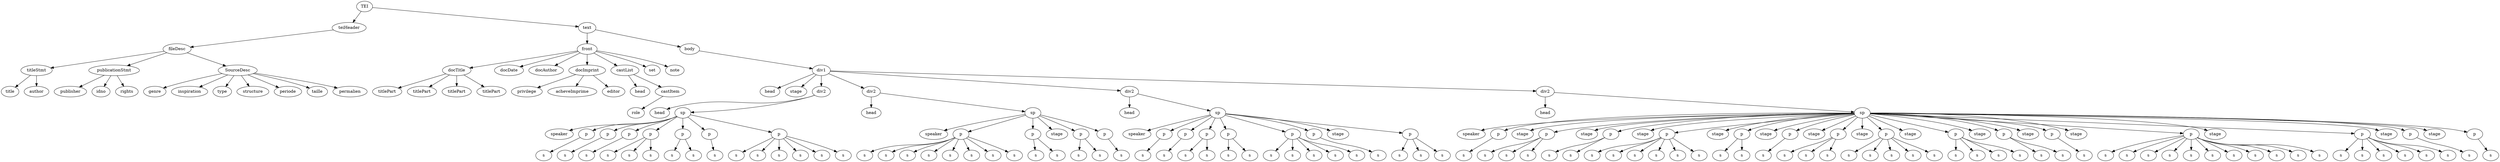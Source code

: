 digraph Tree {
	"t0" [label = "TEI"];
	"t1" [label = "teiHeader"];
	"t2" [label = "fileDesc"];
	"t3" [label = "titleStmt"];
	"t4" [label = "title"];
	"t5" [label = "author"];
	"t6" [label = "publicationStmt"];
	"t7" [label = "publisher"];
	"t8" [label = "idno"];
	"t9" [label = "rights"];
	"t10" [label = "SourceDesc"];
	"t11" [label = "genre"];
	"t12" [label = "inspiration"];
	"t13" [label = "type"];
	"t14" [label = "structure"];
	"t15" [label = "periode"];
	"t16" [label = "taille"];
	"t17" [label = "permalien"];
	"t18" [label = "text"];
	"t19" [label = "front"];
	"t20" [label = "docTitle"];
	"t21" [label = "titlePart"];
	"t22" [label = "titlePart"];
	"t23" [label = "titlePart"];
	"t24" [label = "titlePart"];
	"t25" [label = "docDate"];
	"t26" [label = "docAuthor"];
	"t27" [label = "docImprint"];
	"t28" [label = "privilege"];
	"t29" [label = "acheveImprime"];
	"t30" [label = "editor"];
	"t31" [label = "castList"];
	"t32" [label = "head"];
	"t33" [label = "castItem"];
	"t34" [label = "role"];
	"t35" [label = "set"];
	"t36" [label = "note"];
	"t37" [label = "body"];
	"t38" [label = "div1"];
	"t39" [label = "head"];
	"t40" [label = "stage"];
	"t41" [label = "div2"];
	"t42" [label = "head"];
	"t43" [label = "sp"];
	"t44" [label = "speaker"];
	"t45" [label = "p"];
	"t46" [label = "s"];
	"t47" [label = "p"];
	"t48" [label = "s"];
	"t49" [label = "p"];
	"t50" [label = "s"];
	"t51" [label = "p"];
	"t52" [label = "s"];
	"t53" [label = "s"];
	"t54" [label = "s"];
	"t55" [label = "p"];
	"t56" [label = "s"];
	"t57" [label = "s"];
	"t58" [label = "p"];
	"t59" [label = "s"];
	"t60" [label = "p"];
	"t61" [label = "s"];
	"t62" [label = "s"];
	"t63" [label = "s"];
	"t64" [label = "s"];
	"t65" [label = "s"];
	"t66" [label = "s"];
	"t67" [label = "div2"];
	"t68" [label = "head"];
	"t69" [label = "sp"];
	"t70" [label = "speaker"];
	"t71" [label = "p"];
	"t72" [label = "s"];
	"t73" [label = "s"];
	"t74" [label = "s"];
	"t75" [label = "s"];
	"t76" [label = "s"];
	"t77" [label = "s"];
	"t78" [label = "s"];
	"t79" [label = "s"];
	"t80" [label = "p"];
	"t81" [label = "s"];
	"t82" [label = "s"];
	"t83" [label = "stage"];
	"t84" [label = "p"];
	"t85" [label = "s"];
	"t86" [label = "s"];
	"t87" [label = "p"];
	"t88" [label = "s"];
	"t89" [label = "div2"];
	"t90" [label = "head"];
	"t91" [label = "sp"];
	"t92" [label = "speaker"];
	"t93" [label = "p"];
	"t94" [label = "s"];
	"t95" [label = "p"];
	"t96" [label = "s"];
	"t97" [label = "p"];
	"t98" [label = "s"];
	"t99" [label = "s"];
	"t100" [label = "p"];
	"t101" [label = "s"];
	"t102" [label = "s"];
	"t103" [label = "p"];
	"t104" [label = "s"];
	"t105" [label = "s"];
	"t106" [label = "s"];
	"t107" [label = "s"];
	"t108" [label = "s"];
	"t109" [label = "p"];
	"t110" [label = "s"];
	"t111" [label = "stage"];
	"t112" [label = "p"];
	"t113" [label = "s"];
	"t114" [label = "s"];
	"t115" [label = "s"];
	"t116" [label = "div2"];
	"t117" [label = "head"];
	"t118" [label = "sp"];
	"t119" [label = "speaker"];
	"t120" [label = "p"];
	"t121" [label = "s"];
	"t122" [label = "stage"];
	"t123" [label = "p"];
	"t124" [label = "s"];
	"t125" [label = "s"];
	"t126" [label = "s"];
	"t127" [label = "stage"];
	"t128" [label = "p"];
	"t129" [label = "s"];
	"t130" [label = "s"];
	"t131" [label = "stage"];
	"t132" [label = "p"];
	"t133" [label = "s"];
	"t134" [label = "s"];
	"t135" [label = "s"];
	"t136" [label = "s"];
	"t137" [label = "s"];
	"t138" [label = "s"];
	"t139" [label = "stage"];
	"t140" [label = "p"];
	"t141" [label = "s"];
	"t142" [label = "s"];
	"t143" [label = "stage"];
	"t144" [label = "p"];
	"t145" [label = "s"];
	"t146" [label = "stage"];
	"t147" [label = "p"];
	"t148" [label = "s"];
	"t149" [label = "s"];
	"t150" [label = "s"];
	"t151" [label = "stage"];
	"t152" [label = "p"];
	"t153" [label = "s"];
	"t154" [label = "s"];
	"t155" [label = "s"];
	"t156" [label = "s"];
	"t157" [label = "s"];
	"t158" [label = "stage"];
	"t159" [label = "p"];
	"t160" [label = "s"];
	"t161" [label = "s"];
	"t162" [label = "s"];
	"t163" [label = "s"];
	"t164" [label = "stage"];
	"t165" [label = "p"];
	"t166" [label = "s"];
	"t167" [label = "s"];
	"t168" [label = "stage"];
	"t169" [label = "p"];
	"t170" [label = "s"];
	"t171" [label = "stage"];
	"t172" [label = "p"];
	"t173" [label = "s"];
	"t174" [label = "s"];
	"t175" [label = "s"];
	"t176" [label = "s"];
	"t177" [label = "s"];
	"t178" [label = "s"];
	"t179" [label = "s"];
	"t180" [label = "s"];
	"t181" [label = "s"];
	"t182" [label = "s"];
	"t183" [label = "s"];
	"t184" [label = "stage"];
	"t185" [label = "p"];
	"t186" [label = "s"];
	"t187" [label = "s"];
	"t188" [label = "s"];
	"t189" [label = "s"];
	"t190" [label = "s"];
	"t191" [label = "s"];
	"t192" [label = "stage"];
	"t193" [label = "p"];
	"t194" [label = "s"];
	"t195" [label = "stage"];
	"t196" [label = "p"];
	"t197" [label = "s"];
	"t0" -> "t1";
	"t1" -> "t2";
	"t2" -> "t3";
	"t3" -> "t4";
	"t3" -> "t5";
	"t2" -> "t6";
	"t6" -> "t7";
	"t6" -> "t8";
	"t6" -> "t9";
	"t2" -> "t10";
	"t10" -> "t11";
	"t10" -> "t12";
	"t10" -> "t13";
	"t10" -> "t14";
	"t10" -> "t15";
	"t10" -> "t16";
	"t10" -> "t17";
	"t0" -> "t18";
	"t18" -> "t19";
	"t19" -> "t20";
	"t20" -> "t21";
	"t20" -> "t22";
	"t20" -> "t23";
	"t20" -> "t24";
	"t19" -> "t25";
	"t19" -> "t26";
	"t19" -> "t27";
	"t27" -> "t28";
	"t27" -> "t29";
	"t27" -> "t30";
	"t19" -> "t31";
	"t31" -> "t32";
	"t31" -> "t33";
	"t33" -> "t34";
	"t19" -> "t35";
	"t19" -> "t36";
	"t18" -> "t37";
	"t37" -> "t38";
	"t38" -> "t39";
	"t38" -> "t40";
	"t38" -> "t41";
	"t41" -> "t42";
	"t41" -> "t43";
	"t43" -> "t44";
	"t43" -> "t45";
	"t45" -> "t46";
	"t43" -> "t47";
	"t47" -> "t48";
	"t43" -> "t49";
	"t49" -> "t50";
	"t43" -> "t51";
	"t51" -> "t52";
	"t51" -> "t53";
	"t51" -> "t54";
	"t43" -> "t55";
	"t55" -> "t56";
	"t55" -> "t57";
	"t43" -> "t58";
	"t58" -> "t59";
	"t43" -> "t60";
	"t60" -> "t61";
	"t60" -> "t62";
	"t60" -> "t63";
	"t60" -> "t64";
	"t60" -> "t65";
	"t60" -> "t66";
	"t38" -> "t67";
	"t67" -> "t68";
	"t67" -> "t69";
	"t69" -> "t70";
	"t69" -> "t71";
	"t71" -> "t72";
	"t71" -> "t73";
	"t71" -> "t74";
	"t71" -> "t75";
	"t71" -> "t76";
	"t71" -> "t77";
	"t71" -> "t78";
	"t71" -> "t79";
	"t69" -> "t80";
	"t80" -> "t81";
	"t80" -> "t82";
	"t69" -> "t83";
	"t69" -> "t84";
	"t84" -> "t85";
	"t84" -> "t86";
	"t69" -> "t87";
	"t87" -> "t88";
	"t38" -> "t89";
	"t89" -> "t90";
	"t89" -> "t91";
	"t91" -> "t92";
	"t91" -> "t93";
	"t93" -> "t94";
	"t91" -> "t95";
	"t95" -> "t96";
	"t91" -> "t97";
	"t97" -> "t98";
	"t97" -> "t99";
	"t91" -> "t100";
	"t100" -> "t101";
	"t100" -> "t102";
	"t91" -> "t103";
	"t103" -> "t104";
	"t103" -> "t105";
	"t103" -> "t106";
	"t103" -> "t107";
	"t103" -> "t108";
	"t91" -> "t109";
	"t109" -> "t110";
	"t91" -> "t111";
	"t91" -> "t112";
	"t112" -> "t113";
	"t112" -> "t114";
	"t112" -> "t115";
	"t38" -> "t116";
	"t116" -> "t117";
	"t116" -> "t118";
	"t118" -> "t119";
	"t118" -> "t120";
	"t120" -> "t121";
	"t118" -> "t122";
	"t118" -> "t123";
	"t123" -> "t124";
	"t123" -> "t125";
	"t123" -> "t126";
	"t118" -> "t127";
	"t118" -> "t128";
	"t128" -> "t129";
	"t128" -> "t130";
	"t118" -> "t131";
	"t118" -> "t132";
	"t132" -> "t133";
	"t132" -> "t134";
	"t132" -> "t135";
	"t132" -> "t136";
	"t132" -> "t137";
	"t132" -> "t138";
	"t118" -> "t139";
	"t118" -> "t140";
	"t140" -> "t141";
	"t140" -> "t142";
	"t118" -> "t143";
	"t118" -> "t144";
	"t144" -> "t145";
	"t118" -> "t146";
	"t118" -> "t147";
	"t147" -> "t148";
	"t147" -> "t149";
	"t147" -> "t150";
	"t118" -> "t151";
	"t118" -> "t152";
	"t152" -> "t153";
	"t152" -> "t154";
	"t152" -> "t155";
	"t152" -> "t156";
	"t152" -> "t157";
	"t118" -> "t158";
	"t118" -> "t159";
	"t159" -> "t160";
	"t159" -> "t161";
	"t159" -> "t162";
	"t159" -> "t163";
	"t118" -> "t164";
	"t118" -> "t165";
	"t165" -> "t166";
	"t165" -> "t167";
	"t118" -> "t168";
	"t118" -> "t169";
	"t169" -> "t170";
	"t118" -> "t171";
	"t118" -> "t172";
	"t172" -> "t173";
	"t172" -> "t174";
	"t172" -> "t175";
	"t172" -> "t176";
	"t172" -> "t177";
	"t172" -> "t178";
	"t172" -> "t179";
	"t172" -> "t180";
	"t172" -> "t181";
	"t172" -> "t182";
	"t172" -> "t183";
	"t118" -> "t184";
	"t118" -> "t185";
	"t185" -> "t186";
	"t185" -> "t187";
	"t185" -> "t188";
	"t185" -> "t189";
	"t185" -> "t190";
	"t185" -> "t191";
	"t118" -> "t192";
	"t118" -> "t193";
	"t193" -> "t194";
	"t118" -> "t195";
	"t118" -> "t196";
	"t196" -> "t197";
}
